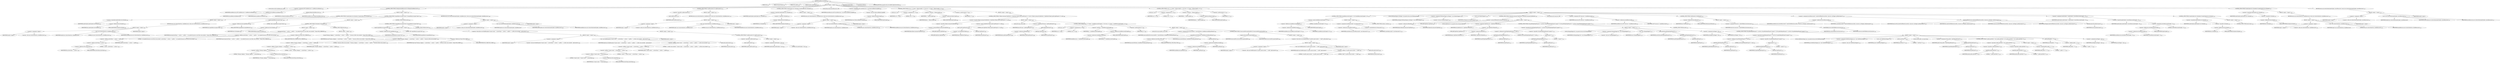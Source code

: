 digraph "getResourcesToAdd" {  
"2380" [label = <(METHOD,getResourcesToAdd)<SUB>1021</SUB>> ]
"95" [label = <(PARAM,this)<SUB>1021</SUB>> ]
"2381" [label = <(PARAM,FileSet[] filesets)<SUB>1021</SUB>> ]
"2382" [label = <(PARAM,File zipFile)<SUB>1022</SUB>> ]
"2383" [label = <(PARAM,boolean needsUpdate)<SUB>1023</SUB>> ]
"2384" [label = <(BLOCK,&lt;empty&gt;,&lt;empty&gt;)<SUB>1024</SUB>> ]
"2385" [label = <(LOCAL,Resource[][] initialResources: ANY)> ]
"2386" [label = <(&lt;operator&gt;.assignment,ANY initialResources = grabResources(filesets))<SUB>1026</SUB>> ]
"2387" [label = <(IDENTIFIER,initialResources,ANY initialResources = grabResources(filesets))<SUB>1026</SUB>> ]
"2388" [label = <(grabResources,grabResources(filesets))<SUB>1026</SUB>> ]
"94" [label = <(IDENTIFIER,this,grabResources(filesets))<SUB>1026</SUB>> ]
"2389" [label = <(IDENTIFIER,filesets,grabResources(filesets))<SUB>1026</SUB>> ]
"2390" [label = <(CONTROL_STRUCTURE,if (isEmpty(initialResources)),if (isEmpty(initialResources)))<SUB>1027</SUB>> ]
"2391" [label = <(isEmpty,isEmpty(initialResources))<SUB>1027</SUB>> ]
"96" [label = <(IDENTIFIER,this,isEmpty(initialResources))<SUB>1027</SUB>> ]
"2392" [label = <(IDENTIFIER,initialResources,isEmpty(initialResources))<SUB>1027</SUB>> ]
"2393" [label = <(BLOCK,&lt;empty&gt;,&lt;empty&gt;)<SUB>1027</SUB>> ]
"2394" [label = <(CONTROL_STRUCTURE,if (needsUpdate &amp;&amp; doUpdate),if (needsUpdate &amp;&amp; doUpdate))<SUB>1028</SUB>> ]
"2395" [label = <(&lt;operator&gt;.logicalAnd,needsUpdate &amp;&amp; doUpdate)<SUB>1028</SUB>> ]
"2396" [label = <(IDENTIFIER,needsUpdate,needsUpdate &amp;&amp; doUpdate)<SUB>1028</SUB>> ]
"2397" [label = <(&lt;operator&gt;.fieldAccess,this.doUpdate)<SUB>1028</SUB>> ]
"2398" [label = <(IDENTIFIER,this,needsUpdate &amp;&amp; doUpdate)<SUB>1028</SUB>> ]
"2399" [label = <(FIELD_IDENTIFIER,doUpdate,doUpdate)<SUB>1028</SUB>> ]
"2400" [label = <(BLOCK,&lt;empty&gt;,&lt;empty&gt;)<SUB>1028</SUB>> ]
"2401" [label = <(RETURN,return new ArchiveState(true, initialResources);,return new ArchiveState(true, initialResources);)<SUB>1045</SUB>> ]
"2402" [label = <(BLOCK,&lt;empty&gt;,&lt;empty&gt;)<SUB>1045</SUB>> ]
"2403" [label = <(&lt;operator&gt;.assignment,&lt;empty&gt;)> ]
"2404" [label = <(IDENTIFIER,$obj28,&lt;empty&gt;)> ]
"2405" [label = <(&lt;operator&gt;.alloc,new ArchiveState(true, initialResources))<SUB>1045</SUB>> ]
"2406" [label = <(&lt;init&gt;,new ArchiveState(true, initialResources))<SUB>1045</SUB>> ]
"2407" [label = <(IDENTIFIER,$obj28,new ArchiveState(true, initialResources))> ]
"2408" [label = <(LITERAL,true,new ArchiveState(true, initialResources))<SUB>1045</SUB>> ]
"2409" [label = <(IDENTIFIER,initialResources,new ArchiveState(true, initialResources))<SUB>1045</SUB>> ]
"2410" [label = <(IDENTIFIER,$obj28,&lt;empty&gt;)> ]
"2411" [label = <(CONTROL_STRUCTURE,if (emptyBehavior.equals(&quot;skip&quot;)),if (emptyBehavior.equals(&quot;skip&quot;)))<SUB>1048</SUB>> ]
"2412" [label = <(equals,emptyBehavior.equals(&quot;skip&quot;))<SUB>1048</SUB>> ]
"2413" [label = <(&lt;operator&gt;.fieldAccess,this.emptyBehavior)<SUB>1048</SUB>> ]
"2414" [label = <(IDENTIFIER,this,emptyBehavior.equals(&quot;skip&quot;))<SUB>1048</SUB>> ]
"2415" [label = <(FIELD_IDENTIFIER,emptyBehavior,emptyBehavior)<SUB>1048</SUB>> ]
"2416" [label = <(LITERAL,&quot;skip&quot;,emptyBehavior.equals(&quot;skip&quot;))<SUB>1048</SUB>> ]
"2417" [label = <(BLOCK,&lt;empty&gt;,&lt;empty&gt;)<SUB>1048</SUB>> ]
"2418" [label = <(CONTROL_STRUCTURE,if (doUpdate),if (doUpdate))<SUB>1049</SUB>> ]
"2419" [label = <(&lt;operator&gt;.fieldAccess,this.doUpdate)<SUB>1049</SUB>> ]
"2420" [label = <(IDENTIFIER,this,if (doUpdate))<SUB>1049</SUB>> ]
"2421" [label = <(FIELD_IDENTIFIER,doUpdate,doUpdate)<SUB>1049</SUB>> ]
"2422" [label = <(BLOCK,&lt;empty&gt;,&lt;empty&gt;)<SUB>1049</SUB>> ]
"2423" [label = <(log,log(archiveType + &quot; archive &quot; + zipFile + &quot; not updated because no new files were included.&quot;, Project.MSG_VERBOSE))<SUB>1050</SUB>> ]
"97" [label = <(IDENTIFIER,this,log(archiveType + &quot; archive &quot; + zipFile + &quot; not updated because no new files were included.&quot;, Project.MSG_VERBOSE))<SUB>1050</SUB>> ]
"2424" [label = <(&lt;operator&gt;.addition,archiveType + &quot; archive &quot; + zipFile + &quot; not updated because no new files were included.&quot;)<SUB>1050</SUB>> ]
"2425" [label = <(&lt;operator&gt;.addition,archiveType + &quot; archive &quot; + zipFile)<SUB>1050</SUB>> ]
"2426" [label = <(&lt;operator&gt;.addition,archiveType + &quot; archive &quot;)<SUB>1050</SUB>> ]
"2427" [label = <(&lt;operator&gt;.fieldAccess,this.archiveType)<SUB>1050</SUB>> ]
"2428" [label = <(IDENTIFIER,this,archiveType + &quot; archive &quot;)<SUB>1050</SUB>> ]
"2429" [label = <(FIELD_IDENTIFIER,archiveType,archiveType)<SUB>1050</SUB>> ]
"2430" [label = <(LITERAL,&quot; archive &quot;,archiveType + &quot; archive &quot;)<SUB>1050</SUB>> ]
"2431" [label = <(IDENTIFIER,zipFile,archiveType + &quot; archive &quot; + zipFile)<SUB>1050</SUB>> ]
"2432" [label = <(LITERAL,&quot; not updated because no new files were included.&quot;,archiveType + &quot; archive &quot; + zipFile + &quot; not updated because no new files were included.&quot;)<SUB>1051</SUB>> ]
"2433" [label = <(&lt;operator&gt;.fieldAccess,Project.MSG_VERBOSE)<SUB>1052</SUB>> ]
"2434" [label = <(IDENTIFIER,Project,log(archiveType + &quot; archive &quot; + zipFile + &quot; not updated because no new files were included.&quot;, Project.MSG_VERBOSE))<SUB>1052</SUB>> ]
"2435" [label = <(FIELD_IDENTIFIER,MSG_VERBOSE,MSG_VERBOSE)<SUB>1052</SUB>> ]
"2436" [label = <(CONTROL_STRUCTURE,else,else)<SUB>1053</SUB>> ]
"2437" [label = <(BLOCK,&lt;empty&gt;,&lt;empty&gt;)<SUB>1053</SUB>> ]
"2438" [label = <(log,log(&quot;Warning: skipping &quot; + archiveType + &quot; archive &quot; + zipFile + &quot; because no files were included.&quot;, Project.MSG_WARN))<SUB>1054</SUB>> ]
"98" [label = <(IDENTIFIER,this,log(&quot;Warning: skipping &quot; + archiveType + &quot; archive &quot; + zipFile + &quot; because no files were included.&quot;, Project.MSG_WARN))<SUB>1054</SUB>> ]
"2439" [label = <(&lt;operator&gt;.addition,&quot;Warning: skipping &quot; + archiveType + &quot; archive &quot; + zipFile + &quot; because no files were included.&quot;)<SUB>1054</SUB>> ]
"2440" [label = <(&lt;operator&gt;.addition,&quot;Warning: skipping &quot; + archiveType + &quot; archive &quot; + zipFile)<SUB>1054</SUB>> ]
"2441" [label = <(&lt;operator&gt;.addition,&quot;Warning: skipping &quot; + archiveType + &quot; archive &quot;)<SUB>1054</SUB>> ]
"2442" [label = <(&lt;operator&gt;.addition,&quot;Warning: skipping &quot; + archiveType)<SUB>1054</SUB>> ]
"2443" [label = <(LITERAL,&quot;Warning: skipping &quot;,&quot;Warning: skipping &quot; + archiveType)<SUB>1054</SUB>> ]
"2444" [label = <(&lt;operator&gt;.fieldAccess,this.archiveType)<SUB>1054</SUB>> ]
"2445" [label = <(IDENTIFIER,this,&quot;Warning: skipping &quot; + archiveType)<SUB>1054</SUB>> ]
"2446" [label = <(FIELD_IDENTIFIER,archiveType,archiveType)<SUB>1054</SUB>> ]
"2447" [label = <(LITERAL,&quot; archive &quot;,&quot;Warning: skipping &quot; + archiveType + &quot; archive &quot;)<SUB>1054</SUB>> ]
"2448" [label = <(IDENTIFIER,zipFile,&quot;Warning: skipping &quot; + archiveType + &quot; archive &quot; + zipFile)<SUB>1055</SUB>> ]
"2449" [label = <(LITERAL,&quot; because no files were included.&quot;,&quot;Warning: skipping &quot; + archiveType + &quot; archive &quot; + zipFile + &quot; because no files were included.&quot;)<SUB>1055</SUB>> ]
"2450" [label = <(&lt;operator&gt;.fieldAccess,Project.MSG_WARN)<SUB>1056</SUB>> ]
"2451" [label = <(IDENTIFIER,Project,log(&quot;Warning: skipping &quot; + archiveType + &quot; archive &quot; + zipFile + &quot; because no files were included.&quot;, Project.MSG_WARN))<SUB>1056</SUB>> ]
"2452" [label = <(FIELD_IDENTIFIER,MSG_WARN,MSG_WARN)<SUB>1056</SUB>> ]
"2453" [label = <(CONTROL_STRUCTURE,else,else)<SUB>1058</SUB>> ]
"2454" [label = <(CONTROL_STRUCTURE,if (emptyBehavior.equals(&quot;fail&quot;)),if (emptyBehavior.equals(&quot;fail&quot;)))<SUB>1058</SUB>> ]
"2455" [label = <(equals,emptyBehavior.equals(&quot;fail&quot;))<SUB>1058</SUB>> ]
"2456" [label = <(&lt;operator&gt;.fieldAccess,this.emptyBehavior)<SUB>1058</SUB>> ]
"2457" [label = <(IDENTIFIER,this,emptyBehavior.equals(&quot;fail&quot;))<SUB>1058</SUB>> ]
"2458" [label = <(FIELD_IDENTIFIER,emptyBehavior,emptyBehavior)<SUB>1058</SUB>> ]
"2459" [label = <(LITERAL,&quot;fail&quot;,emptyBehavior.equals(&quot;fail&quot;))<SUB>1058</SUB>> ]
"2460" [label = <(BLOCK,&lt;empty&gt;,&lt;empty&gt;)<SUB>1058</SUB>> ]
"2461" [label = <(&lt;operator&gt;.throw,throw new BuildException(&quot;Cannot create &quot; + archiveType + &quot; archive &quot; + zipFile + &quot;: no files were included.&quot;, getLocation());)<SUB>1059</SUB>> ]
"2462" [label = <(BLOCK,&lt;empty&gt;,&lt;empty&gt;)<SUB>1059</SUB>> ]
"2463" [label = <(&lt;operator&gt;.assignment,&lt;empty&gt;)> ]
"2464" [label = <(IDENTIFIER,$obj29,&lt;empty&gt;)> ]
"2465" [label = <(&lt;operator&gt;.alloc,new BuildException(&quot;Cannot create &quot; + archiveType + &quot; archive &quot; + zipFile + &quot;: no files were included.&quot;, getLocation()))<SUB>1059</SUB>> ]
"2466" [label = <(&lt;init&gt;,new BuildException(&quot;Cannot create &quot; + archiveType + &quot; archive &quot; + zipFile + &quot;: no files were included.&quot;, getLocation()))<SUB>1059</SUB>> ]
"2467" [label = <(IDENTIFIER,$obj29,new BuildException(&quot;Cannot create &quot; + archiveType + &quot; archive &quot; + zipFile + &quot;: no files were included.&quot;, getLocation()))> ]
"2468" [label = <(&lt;operator&gt;.addition,&quot;Cannot create &quot; + archiveType + &quot; archive &quot; + zipFile + &quot;: no files were included.&quot;)<SUB>1059</SUB>> ]
"2469" [label = <(&lt;operator&gt;.addition,&quot;Cannot create &quot; + archiveType + &quot; archive &quot; + zipFile)<SUB>1059</SUB>> ]
"2470" [label = <(&lt;operator&gt;.addition,&quot;Cannot create &quot; + archiveType + &quot; archive &quot;)<SUB>1059</SUB>> ]
"2471" [label = <(&lt;operator&gt;.addition,&quot;Cannot create &quot; + archiveType)<SUB>1059</SUB>> ]
"2472" [label = <(LITERAL,&quot;Cannot create &quot;,&quot;Cannot create &quot; + archiveType)<SUB>1059</SUB>> ]
"2473" [label = <(&lt;operator&gt;.fieldAccess,this.archiveType)<SUB>1059</SUB>> ]
"2474" [label = <(IDENTIFIER,this,&quot;Cannot create &quot; + archiveType)<SUB>1059</SUB>> ]
"2475" [label = <(FIELD_IDENTIFIER,archiveType,archiveType)<SUB>1059</SUB>> ]
"2476" [label = <(LITERAL,&quot; archive &quot;,&quot;Cannot create &quot; + archiveType + &quot; archive &quot;)<SUB>1060</SUB>> ]
"2477" [label = <(IDENTIFIER,zipFile,&quot;Cannot create &quot; + archiveType + &quot; archive &quot; + zipFile)<SUB>1060</SUB>> ]
"2478" [label = <(LITERAL,&quot;: no files were included.&quot;,&quot;Cannot create &quot; + archiveType + &quot; archive &quot; + zipFile + &quot;: no files were included.&quot;)<SUB>1061</SUB>> ]
"2479" [label = <(getLocation,getLocation())<SUB>1062</SUB>> ]
"99" [label = <(IDENTIFIER,this,getLocation())<SUB>1062</SUB>> ]
"2480" [label = <(IDENTIFIER,$obj29,&lt;empty&gt;)> ]
"2481" [label = <(CONTROL_STRUCTURE,else,else)<SUB>1063</SUB>> ]
"2482" [label = <(BLOCK,&lt;empty&gt;,&lt;empty&gt;)<SUB>1063</SUB>> ]
"2483" [label = <(CONTROL_STRUCTURE,if (!zipFile.exists()),if (!zipFile.exists()))<SUB>1065</SUB>> ]
"2484" [label = <(&lt;operator&gt;.logicalNot,!zipFile.exists())<SUB>1065</SUB>> ]
"2485" [label = <(exists,zipFile.exists())<SUB>1065</SUB>> ]
"2486" [label = <(IDENTIFIER,zipFile,zipFile.exists())<SUB>1065</SUB>> ]
"2487" [label = <(BLOCK,&lt;empty&gt;,&lt;empty&gt;)<SUB>1065</SUB>> ]
"2488" [label = <(&lt;operator&gt;.assignment,needsUpdate = true)<SUB>1066</SUB>> ]
"2489" [label = <(IDENTIFIER,needsUpdate,needsUpdate = true)<SUB>1066</SUB>> ]
"2490" [label = <(LITERAL,true,needsUpdate = true)<SUB>1066</SUB>> ]
"2491" [label = <(RETURN,return new ArchiveState(needsUpdate, initialResources);,return new ArchiveState(needsUpdate, initialResources);)<SUB>1069</SUB>> ]
"2492" [label = <(BLOCK,&lt;empty&gt;,&lt;empty&gt;)<SUB>1069</SUB>> ]
"2493" [label = <(&lt;operator&gt;.assignment,&lt;empty&gt;)> ]
"2494" [label = <(IDENTIFIER,$obj30,&lt;empty&gt;)> ]
"2495" [label = <(&lt;operator&gt;.alloc,new ArchiveState(needsUpdate, initialResources))<SUB>1069</SUB>> ]
"2496" [label = <(&lt;init&gt;,new ArchiveState(needsUpdate, initialResources))<SUB>1069</SUB>> ]
"2497" [label = <(IDENTIFIER,$obj30,new ArchiveState(needsUpdate, initialResources))> ]
"2498" [label = <(IDENTIFIER,needsUpdate,new ArchiveState(needsUpdate, initialResources))<SUB>1069</SUB>> ]
"2499" [label = <(IDENTIFIER,initialResources,new ArchiveState(needsUpdate, initialResources))<SUB>1069</SUB>> ]
"2500" [label = <(IDENTIFIER,$obj30,&lt;empty&gt;)> ]
"2501" [label = <(CONTROL_STRUCTURE,if (!zipFile.exists()),if (!zipFile.exists()))<SUB>1074</SUB>> ]
"2502" [label = <(&lt;operator&gt;.logicalNot,!zipFile.exists())<SUB>1074</SUB>> ]
"2503" [label = <(exists,zipFile.exists())<SUB>1074</SUB>> ]
"2504" [label = <(IDENTIFIER,zipFile,zipFile.exists())<SUB>1074</SUB>> ]
"2505" [label = <(BLOCK,&lt;empty&gt;,&lt;empty&gt;)<SUB>1074</SUB>> ]
"2506" [label = <(RETURN,return new ArchiveState(true, initialResources);,return new ArchiveState(true, initialResources);)<SUB>1075</SUB>> ]
"2507" [label = <(BLOCK,&lt;empty&gt;,&lt;empty&gt;)<SUB>1075</SUB>> ]
"2508" [label = <(&lt;operator&gt;.assignment,&lt;empty&gt;)> ]
"2509" [label = <(IDENTIFIER,$obj31,&lt;empty&gt;)> ]
"2510" [label = <(&lt;operator&gt;.alloc,new ArchiveState(true, initialResources))<SUB>1075</SUB>> ]
"2511" [label = <(&lt;init&gt;,new ArchiveState(true, initialResources))<SUB>1075</SUB>> ]
"2512" [label = <(IDENTIFIER,$obj31,new ArchiveState(true, initialResources))> ]
"2513" [label = <(LITERAL,true,new ArchiveState(true, initialResources))<SUB>1075</SUB>> ]
"2514" [label = <(IDENTIFIER,initialResources,new ArchiveState(true, initialResources))<SUB>1075</SUB>> ]
"2515" [label = <(IDENTIFIER,$obj31,&lt;empty&gt;)> ]
"2516" [label = <(CONTROL_STRUCTURE,if (needsUpdate &amp;&amp; !doUpdate),if (needsUpdate &amp;&amp; !doUpdate))<SUB>1078</SUB>> ]
"2517" [label = <(&lt;operator&gt;.logicalAnd,needsUpdate &amp;&amp; !doUpdate)<SUB>1078</SUB>> ]
"2518" [label = <(IDENTIFIER,needsUpdate,needsUpdate &amp;&amp; !doUpdate)<SUB>1078</SUB>> ]
"2519" [label = <(&lt;operator&gt;.logicalNot,!doUpdate)<SUB>1078</SUB>> ]
"2520" [label = <(&lt;operator&gt;.fieldAccess,this.doUpdate)<SUB>1078</SUB>> ]
"2521" [label = <(IDENTIFIER,this,!doUpdate)<SUB>1078</SUB>> ]
"2522" [label = <(FIELD_IDENTIFIER,doUpdate,doUpdate)<SUB>1078</SUB>> ]
"2523" [label = <(BLOCK,&lt;empty&gt;,&lt;empty&gt;)<SUB>1078</SUB>> ]
"2524" [label = <(RETURN,return new ArchiveState(true, initialResources);,return new ArchiveState(true, initialResources);)<SUB>1080</SUB>> ]
"2525" [label = <(BLOCK,&lt;empty&gt;,&lt;empty&gt;)<SUB>1080</SUB>> ]
"2526" [label = <(&lt;operator&gt;.assignment,&lt;empty&gt;)> ]
"2527" [label = <(IDENTIFIER,$obj32,&lt;empty&gt;)> ]
"2528" [label = <(&lt;operator&gt;.alloc,new ArchiveState(true, initialResources))<SUB>1080</SUB>> ]
"2529" [label = <(&lt;init&gt;,new ArchiveState(true, initialResources))<SUB>1080</SUB>> ]
"2530" [label = <(IDENTIFIER,$obj32,new ArchiveState(true, initialResources))> ]
"2531" [label = <(LITERAL,true,new ArchiveState(true, initialResources))<SUB>1080</SUB>> ]
"2532" [label = <(IDENTIFIER,initialResources,new ArchiveState(true, initialResources))<SUB>1080</SUB>> ]
"2533" [label = <(IDENTIFIER,$obj32,&lt;empty&gt;)> ]
"2534" [label = <(LOCAL,Resource[][] newerResources: ANY)> ]
"2535" [label = <(&lt;operator&gt;.assignment,ANY newerResources = new Resource[filesets.length][])<SUB>1083</SUB>> ]
"2536" [label = <(IDENTIFIER,newerResources,ANY newerResources = new Resource[filesets.length][])<SUB>1083</SUB>> ]
"2537" [label = <(&lt;operator&gt;.alloc,new Resource[filesets.length][])> ]
"2538" [label = <(&lt;operator&gt;.fieldAccess,filesets.length)<SUB>1083</SUB>> ]
"2539" [label = <(IDENTIFIER,filesets,new Resource[filesets.length][])<SUB>1083</SUB>> ]
"2540" [label = <(FIELD_IDENTIFIER,length,length)<SUB>1083</SUB>> ]
"2541" [label = <(CONTROL_STRUCTURE,for (int i = 0; Some(i &lt; filesets.length); i++),for (int i = 0; Some(i &lt; filesets.length); i++))<SUB>1085</SUB>> ]
"2542" [label = <(LOCAL,int i: int)> ]
"2543" [label = <(&lt;operator&gt;.assignment,int i = 0)<SUB>1085</SUB>> ]
"2544" [label = <(IDENTIFIER,i,int i = 0)<SUB>1085</SUB>> ]
"2545" [label = <(LITERAL,0,int i = 0)<SUB>1085</SUB>> ]
"2546" [label = <(&lt;operator&gt;.lessThan,i &lt; filesets.length)<SUB>1085</SUB>> ]
"2547" [label = <(IDENTIFIER,i,i &lt; filesets.length)<SUB>1085</SUB>> ]
"2548" [label = <(&lt;operator&gt;.fieldAccess,filesets.length)<SUB>1085</SUB>> ]
"2549" [label = <(IDENTIFIER,filesets,i &lt; filesets.length)<SUB>1085</SUB>> ]
"2550" [label = <(FIELD_IDENTIFIER,length,length)<SUB>1085</SUB>> ]
"2551" [label = <(&lt;operator&gt;.postIncrement,i++)<SUB>1085</SUB>> ]
"2552" [label = <(IDENTIFIER,i,i++)<SUB>1085</SUB>> ]
"2553" [label = <(BLOCK,&lt;empty&gt;,&lt;empty&gt;)<SUB>1085</SUB>> ]
"2554" [label = <(CONTROL_STRUCTURE,if (!(fileset instanceof ZipFileSet) || ((ZipFileSet) fileset).getSrc(getProject()) == null),if (!(fileset instanceof ZipFileSet) || ((ZipFileSet) fileset).getSrc(getProject()) == null))<SUB>1086</SUB>> ]
"2555" [label = <(&lt;operator&gt;.logicalOr,!(fileset instanceof ZipFileSet) || ((ZipFileSet) fileset).getSrc(getProject()) == null)<SUB>1086</SUB>> ]
"2556" [label = <(&lt;operator&gt;.logicalNot,!(fileset instanceof ZipFileSet))<SUB>1086</SUB>> ]
"2557" [label = <(&lt;operator&gt;.instanceOf,fileset instanceof ZipFileSet)<SUB>1086</SUB>> ]
"2558" [label = <(IDENTIFIER,fileset,fileset instanceof ZipFileSet)<SUB>1086</SUB>> ]
"2559" [label = <(TYPE_REF,ZipFileSet,ZipFileSet)<SUB>1086</SUB>> ]
"2560" [label = <(&lt;operator&gt;.equals,((ZipFileSet) fileset).getSrc(getProject()) == null)<SUB>1087</SUB>> ]
"2561" [label = <(getSrc,getSrc(getProject()))<SUB>1087</SUB>> ]
"2562" [label = <(&lt;operator&gt;.cast,(ZipFileSet) fileset)<SUB>1087</SUB>> ]
"2563" [label = <(TYPE_REF,ZipFileSet,ZipFileSet)<SUB>1087</SUB>> ]
"2564" [label = <(IDENTIFIER,fileset,(ZipFileSet) fileset)<SUB>1087</SUB>> ]
"2565" [label = <(getProject,getProject())<SUB>1087</SUB>> ]
"100" [label = <(IDENTIFIER,this,getProject())<SUB>1087</SUB>> ]
"2566" [label = <(LITERAL,null,((ZipFileSet) fileset).getSrc(getProject()) == null)<SUB>1087</SUB>> ]
"2567" [label = <(BLOCK,&lt;empty&gt;,&lt;empty&gt;)<SUB>1087</SUB>> ]
"2568" [label = <(LOCAL,File base: java.io.File)> ]
"2569" [label = <(&lt;operator&gt;.assignment,File base = getDir(getProject()))<SUB>1088</SUB>> ]
"2570" [label = <(IDENTIFIER,base,File base = getDir(getProject()))<SUB>1088</SUB>> ]
"2571" [label = <(getDir,getDir(getProject()))<SUB>1088</SUB>> ]
"2572" [label = <(&lt;operator&gt;.indexAccess,filesets[i])<SUB>1088</SUB>> ]
"2573" [label = <(IDENTIFIER,filesets,getDir(getProject()))<SUB>1088</SUB>> ]
"2574" [label = <(IDENTIFIER,i,getDir(getProject()))<SUB>1088</SUB>> ]
"2575" [label = <(getProject,getProject())<SUB>1088</SUB>> ]
"101" [label = <(IDENTIFIER,this,getProject())<SUB>1088</SUB>> ]
"2576" [label = <(CONTROL_STRUCTURE,for (int j = 0; Some(j &lt; initialResources[i].length); j++),for (int j = 0; Some(j &lt; initialResources[i].length); j++))<SUB>1090</SUB>> ]
"2577" [label = <(LOCAL,int j: int)> ]
"2578" [label = <(&lt;operator&gt;.assignment,int j = 0)<SUB>1090</SUB>> ]
"2579" [label = <(IDENTIFIER,j,int j = 0)<SUB>1090</SUB>> ]
"2580" [label = <(LITERAL,0,int j = 0)<SUB>1090</SUB>> ]
"2581" [label = <(&lt;operator&gt;.lessThan,j &lt; initialResources[i].length)<SUB>1090</SUB>> ]
"2582" [label = <(IDENTIFIER,j,j &lt; initialResources[i].length)<SUB>1090</SUB>> ]
"2583" [label = <(&lt;operator&gt;.fieldAccess,initialResources[i].length)<SUB>1090</SUB>> ]
"2584" [label = <(&lt;operator&gt;.indexAccess,initialResources[i])<SUB>1090</SUB>> ]
"2585" [label = <(IDENTIFIER,initialResources,j &lt; initialResources[i].length)<SUB>1090</SUB>> ]
"2586" [label = <(IDENTIFIER,i,j &lt; initialResources[i].length)<SUB>1090</SUB>> ]
"2587" [label = <(FIELD_IDENTIFIER,length,length)<SUB>1090</SUB>> ]
"2588" [label = <(&lt;operator&gt;.postIncrement,j++)<SUB>1090</SUB>> ]
"2589" [label = <(IDENTIFIER,j,j++)<SUB>1090</SUB>> ]
"2590" [label = <(BLOCK,&lt;empty&gt;,&lt;empty&gt;)<SUB>1090</SUB>> ]
"2591" [label = <(LOCAL,File resourceAsFile: java.io.File)> ]
"2592" [label = <(&lt;operator&gt;.assignment,File resourceAsFile = resolveFile(base, initialResources[i][j].getName()))<SUB>1091</SUB>> ]
"2593" [label = <(IDENTIFIER,resourceAsFile,File resourceAsFile = resolveFile(base, initialResources[i][j].getName()))<SUB>1091</SUB>> ]
"2594" [label = <(resolveFile,resolveFile(base, initialResources[i][j].getName()))<SUB>1092</SUB>> ]
"2595" [label = <(&lt;operator&gt;.fieldAccess,Zip.FILE_UTILS)<SUB>1092</SUB>> ]
"2596" [label = <(IDENTIFIER,Zip,resolveFile(base, initialResources[i][j].getName()))<SUB>1092</SUB>> ]
"2597" [label = <(FIELD_IDENTIFIER,FILE_UTILS,FILE_UTILS)<SUB>1092</SUB>> ]
"2598" [label = <(IDENTIFIER,base,resolveFile(base, initialResources[i][j].getName()))<SUB>1092</SUB>> ]
"2599" [label = <(getName,getName())<SUB>1093</SUB>> ]
"2600" [label = <(&lt;operator&gt;.indexAccess,initialResources[i][j])<SUB>1093</SUB>> ]
"2601" [label = <(&lt;operator&gt;.indexAccess,initialResources[i])<SUB>1093</SUB>> ]
"2602" [label = <(IDENTIFIER,initialResources,getName())<SUB>1093</SUB>> ]
"2603" [label = <(IDENTIFIER,i,getName())<SUB>1093</SUB>> ]
"2604" [label = <(IDENTIFIER,j,getName())<SUB>1093</SUB>> ]
"2605" [label = <(CONTROL_STRUCTURE,if (resourceAsFile.equals(zipFile)),if (resourceAsFile.equals(zipFile)))<SUB>1094</SUB>> ]
"2606" [label = <(equals,resourceAsFile.equals(zipFile))<SUB>1094</SUB>> ]
"2607" [label = <(IDENTIFIER,resourceAsFile,resourceAsFile.equals(zipFile))<SUB>1094</SUB>> ]
"2608" [label = <(IDENTIFIER,zipFile,resourceAsFile.equals(zipFile))<SUB>1094</SUB>> ]
"2609" [label = <(BLOCK,&lt;empty&gt;,&lt;empty&gt;)<SUB>1094</SUB>> ]
"2610" [label = <(&lt;operator&gt;.throw,throw new BuildException(&quot;A zip file cannot include &quot; + &quot;itself&quot;, getLocation());)<SUB>1095</SUB>> ]
"2611" [label = <(BLOCK,&lt;empty&gt;,&lt;empty&gt;)<SUB>1095</SUB>> ]
"2612" [label = <(&lt;operator&gt;.assignment,&lt;empty&gt;)> ]
"2613" [label = <(IDENTIFIER,$obj33,&lt;empty&gt;)> ]
"2614" [label = <(&lt;operator&gt;.alloc,new BuildException(&quot;A zip file cannot include &quot; + &quot;itself&quot;, getLocation()))<SUB>1095</SUB>> ]
"2615" [label = <(&lt;init&gt;,new BuildException(&quot;A zip file cannot include &quot; + &quot;itself&quot;, getLocation()))<SUB>1095</SUB>> ]
"2616" [label = <(IDENTIFIER,$obj33,new BuildException(&quot;A zip file cannot include &quot; + &quot;itself&quot;, getLocation()))> ]
"2617" [label = <(&lt;operator&gt;.addition,&quot;A zip file cannot include &quot; + &quot;itself&quot;)<SUB>1095</SUB>> ]
"2618" [label = <(LITERAL,&quot;A zip file cannot include &quot;,&quot;A zip file cannot include &quot; + &quot;itself&quot;)<SUB>1095</SUB>> ]
"2619" [label = <(LITERAL,&quot;itself&quot;,&quot;A zip file cannot include &quot; + &quot;itself&quot;)<SUB>1096</SUB>> ]
"2620" [label = <(getLocation,getLocation())<SUB>1096</SUB>> ]
"102" [label = <(IDENTIFIER,this,getLocation())<SUB>1096</SUB>> ]
"2621" [label = <(IDENTIFIER,$obj33,&lt;empty&gt;)> ]
"2622" [label = <(CONTROL_STRUCTURE,for (int i = 0; Some(i &lt; filesets.length); i++),for (int i = 0; Some(i &lt; filesets.length); i++))<SUB>1102</SUB>> ]
"2623" [label = <(LOCAL,int i: int)> ]
"2624" [label = <(&lt;operator&gt;.assignment,int i = 0)<SUB>1102</SUB>> ]
"2625" [label = <(IDENTIFIER,i,int i = 0)<SUB>1102</SUB>> ]
"2626" [label = <(LITERAL,0,int i = 0)<SUB>1102</SUB>> ]
"2627" [label = <(&lt;operator&gt;.lessThan,i &lt; filesets.length)<SUB>1102</SUB>> ]
"2628" [label = <(IDENTIFIER,i,i &lt; filesets.length)<SUB>1102</SUB>> ]
"2629" [label = <(&lt;operator&gt;.fieldAccess,filesets.length)<SUB>1102</SUB>> ]
"2630" [label = <(IDENTIFIER,filesets,i &lt; filesets.length)<SUB>1102</SUB>> ]
"2631" [label = <(FIELD_IDENTIFIER,length,length)<SUB>1102</SUB>> ]
"2632" [label = <(&lt;operator&gt;.postIncrement,i++)<SUB>1102</SUB>> ]
"2633" [label = <(IDENTIFIER,i,i++)<SUB>1102</SUB>> ]
"2634" [label = <(BLOCK,&lt;empty&gt;,&lt;empty&gt;)<SUB>1102</SUB>> ]
"2635" [label = <(CONTROL_STRUCTURE,if (initialResources[i].length == 0),if (initialResources[i].length == 0))<SUB>1103</SUB>> ]
"2636" [label = <(&lt;operator&gt;.equals,initialResources[i].length == 0)<SUB>1103</SUB>> ]
"2637" [label = <(&lt;operator&gt;.fieldAccess,initialResources[i].length)<SUB>1103</SUB>> ]
"2638" [label = <(&lt;operator&gt;.indexAccess,initialResources[i])<SUB>1103</SUB>> ]
"2639" [label = <(IDENTIFIER,initialResources,initialResources[i].length == 0)<SUB>1103</SUB>> ]
"2640" [label = <(IDENTIFIER,i,initialResources[i].length == 0)<SUB>1103</SUB>> ]
"2641" [label = <(FIELD_IDENTIFIER,length,length)<SUB>1103</SUB>> ]
"2642" [label = <(LITERAL,0,initialResources[i].length == 0)<SUB>1103</SUB>> ]
"2643" [label = <(BLOCK,&lt;empty&gt;,&lt;empty&gt;)<SUB>1103</SUB>> ]
"2644" [label = <(&lt;operator&gt;.assignment,newerResources[i] = new Resource[] {})<SUB>1104</SUB>> ]
"2645" [label = <(&lt;operator&gt;.indexAccess,newerResources[i])<SUB>1104</SUB>> ]
"2646" [label = <(IDENTIFIER,newerResources,newerResources[i] = new Resource[] {})<SUB>1104</SUB>> ]
"2647" [label = <(IDENTIFIER,i,newerResources[i] = new Resource[] {})<SUB>1104</SUB>> ]
"2648" [label = <(&lt;operator&gt;.arrayInitializer,new Resource[] {})<SUB>1104</SUB>> ]
"2649" [label = <(CONTROL_STRUCTURE,continue;,continue;)<SUB>1105</SUB>> ]
"104" [label = <(LOCAL,FileNameMapper myMapper: org.apache.tools.ant.util.FileNameMapper)> ]
"2650" [label = <(&lt;operator&gt;.assignment,FileNameMapper myMapper = new IdentityMapper())<SUB>1108</SUB>> ]
"2651" [label = <(IDENTIFIER,myMapper,FileNameMapper myMapper = new IdentityMapper())<SUB>1108</SUB>> ]
"2652" [label = <(&lt;operator&gt;.alloc,new IdentityMapper())<SUB>1108</SUB>> ]
"2653" [label = <(&lt;init&gt;,new IdentityMapper())<SUB>1108</SUB>> ]
"103" [label = <(IDENTIFIER,myMapper,new IdentityMapper())<SUB>1108</SUB>> ]
"2654" [label = <(CONTROL_STRUCTURE,if (filesets[i] instanceof ZipFileSet),if (filesets[i] instanceof ZipFileSet))<SUB>1109</SUB>> ]
"2655" [label = <(&lt;operator&gt;.instanceOf,filesets[i] instanceof ZipFileSet)<SUB>1109</SUB>> ]
"2656" [label = <(&lt;operator&gt;.indexAccess,filesets[i])<SUB>1109</SUB>> ]
"2657" [label = <(IDENTIFIER,filesets,filesets[i] instanceof ZipFileSet)<SUB>1109</SUB>> ]
"2658" [label = <(IDENTIFIER,i,filesets[i] instanceof ZipFileSet)<SUB>1109</SUB>> ]
"2659" [label = <(TYPE_REF,ZipFileSet,ZipFileSet)<SUB>1109</SUB>> ]
"2660" [label = <(BLOCK,&lt;empty&gt;,&lt;empty&gt;)<SUB>1109</SUB>> ]
"2661" [label = <(LOCAL,ZipFileSet zfs: org.apache.tools.ant.types.ZipFileSet)> ]
"2662" [label = <(&lt;operator&gt;.assignment,ZipFileSet zfs = (ZipFileSet) filesets[i])<SUB>1110</SUB>> ]
"2663" [label = <(IDENTIFIER,zfs,ZipFileSet zfs = (ZipFileSet) filesets[i])<SUB>1110</SUB>> ]
"2664" [label = <(&lt;operator&gt;.cast,(ZipFileSet) filesets[i])<SUB>1110</SUB>> ]
"2665" [label = <(TYPE_REF,ZipFileSet,ZipFileSet)<SUB>1110</SUB>> ]
"2666" [label = <(&lt;operator&gt;.indexAccess,filesets[i])<SUB>1110</SUB>> ]
"2667" [label = <(IDENTIFIER,filesets,(ZipFileSet) filesets[i])<SUB>1110</SUB>> ]
"2668" [label = <(IDENTIFIER,i,(ZipFileSet) filesets[i])<SUB>1110</SUB>> ]
"2669" [label = <(CONTROL_STRUCTURE,if (zfs.getFullpath(getProject()) != null &amp;&amp; !zfs.getFullpath(getProject()).equals(&quot;&quot;)),if (zfs.getFullpath(getProject()) != null &amp;&amp; !zfs.getFullpath(getProject()).equals(&quot;&quot;)))<SUB>1111</SUB>> ]
"2670" [label = <(&lt;operator&gt;.logicalAnd,zfs.getFullpath(getProject()) != null &amp;&amp; !zfs.getFullpath(getProject()).equals(&quot;&quot;))<SUB>1111</SUB>> ]
"2671" [label = <(&lt;operator&gt;.notEquals,zfs.getFullpath(getProject()) != null)<SUB>1111</SUB>> ]
"2672" [label = <(getFullpath,getFullpath(getProject()))<SUB>1111</SUB>> ]
"2673" [label = <(IDENTIFIER,zfs,getFullpath(getProject()))<SUB>1111</SUB>> ]
"2674" [label = <(getProject,getProject())<SUB>1111</SUB>> ]
"105" [label = <(IDENTIFIER,this,getProject())<SUB>1111</SUB>> ]
"2675" [label = <(LITERAL,null,zfs.getFullpath(getProject()) != null)<SUB>1111</SUB>> ]
"2676" [label = <(&lt;operator&gt;.logicalNot,!zfs.getFullpath(getProject()).equals(&quot;&quot;))<SUB>1112</SUB>> ]
"2677" [label = <(equals,equals(&quot;&quot;))<SUB>1112</SUB>> ]
"2678" [label = <(getFullpath,getFullpath(getProject()))<SUB>1112</SUB>> ]
"2679" [label = <(IDENTIFIER,zfs,getFullpath(getProject()))<SUB>1112</SUB>> ]
"2680" [label = <(getProject,getProject())<SUB>1112</SUB>> ]
"106" [label = <(IDENTIFIER,this,getProject())<SUB>1112</SUB>> ]
"2681" [label = <(LITERAL,&quot;&quot;,equals(&quot;&quot;))<SUB>1112</SUB>> ]
"2682" [label = <(BLOCK,&lt;empty&gt;,&lt;empty&gt;)<SUB>1112</SUB>> ]
"108" [label = <(LOCAL,MergingMapper fm: org.apache.tools.ant.util.MergingMapper)> ]
"2683" [label = <(&lt;operator&gt;.assignment,MergingMapper fm = new MergingMapper())<SUB>1116</SUB>> ]
"2684" [label = <(IDENTIFIER,fm,MergingMapper fm = new MergingMapper())<SUB>1116</SUB>> ]
"2685" [label = <(&lt;operator&gt;.alloc,new MergingMapper())<SUB>1116</SUB>> ]
"2686" [label = <(&lt;init&gt;,new MergingMapper())<SUB>1116</SUB>> ]
"107" [label = <(IDENTIFIER,fm,new MergingMapper())<SUB>1116</SUB>> ]
"2687" [label = <(setTo,setTo(zfs.getFullpath(getProject())))<SUB>1117</SUB>> ]
"2688" [label = <(IDENTIFIER,fm,setTo(zfs.getFullpath(getProject())))<SUB>1117</SUB>> ]
"2689" [label = <(getFullpath,getFullpath(getProject()))<SUB>1117</SUB>> ]
"2690" [label = <(IDENTIFIER,zfs,getFullpath(getProject()))<SUB>1117</SUB>> ]
"2691" [label = <(getProject,getProject())<SUB>1117</SUB>> ]
"109" [label = <(IDENTIFIER,this,getProject())<SUB>1117</SUB>> ]
"2692" [label = <(&lt;operator&gt;.assignment,myMapper = fm)<SUB>1118</SUB>> ]
"2693" [label = <(IDENTIFIER,myMapper,myMapper = fm)<SUB>1118</SUB>> ]
"2694" [label = <(IDENTIFIER,fm,myMapper = fm)<SUB>1118</SUB>> ]
"2695" [label = <(CONTROL_STRUCTURE,else,else)<SUB>1120</SUB>> ]
"2696" [label = <(CONTROL_STRUCTURE,if (zfs.getPrefix(getProject()) != null &amp;&amp; !zfs.getPrefix(getProject()).equals(&quot;&quot;)),if (zfs.getPrefix(getProject()) != null &amp;&amp; !zfs.getPrefix(getProject()).equals(&quot;&quot;)))<SUB>1120</SUB>> ]
"2697" [label = <(&lt;operator&gt;.logicalAnd,zfs.getPrefix(getProject()) != null &amp;&amp; !zfs.getPrefix(getProject()).equals(&quot;&quot;))<SUB>1120</SUB>> ]
"2698" [label = <(&lt;operator&gt;.notEquals,zfs.getPrefix(getProject()) != null)<SUB>1120</SUB>> ]
"2699" [label = <(getPrefix,getPrefix(getProject()))<SUB>1120</SUB>> ]
"2700" [label = <(IDENTIFIER,zfs,getPrefix(getProject()))<SUB>1120</SUB>> ]
"2701" [label = <(getProject,getProject())<SUB>1120</SUB>> ]
"110" [label = <(IDENTIFIER,this,getProject())<SUB>1120</SUB>> ]
"2702" [label = <(LITERAL,null,zfs.getPrefix(getProject()) != null)<SUB>1120</SUB>> ]
"2703" [label = <(&lt;operator&gt;.logicalNot,!zfs.getPrefix(getProject()).equals(&quot;&quot;))<SUB>1121</SUB>> ]
"2704" [label = <(equals,equals(&quot;&quot;))<SUB>1121</SUB>> ]
"2705" [label = <(getPrefix,getPrefix(getProject()))<SUB>1121</SUB>> ]
"2706" [label = <(IDENTIFIER,zfs,getPrefix(getProject()))<SUB>1121</SUB>> ]
"2707" [label = <(getProject,getProject())<SUB>1121</SUB>> ]
"111" [label = <(IDENTIFIER,this,getProject())<SUB>1121</SUB>> ]
"2708" [label = <(LITERAL,&quot;&quot;,equals(&quot;&quot;))<SUB>1121</SUB>> ]
"2709" [label = <(BLOCK,&lt;empty&gt;,&lt;empty&gt;)<SUB>1121</SUB>> ]
"113" [label = <(LOCAL,GlobPatternMapper gm: org.apache.tools.ant.util.GlobPatternMapper)> ]
"2710" [label = <(&lt;operator&gt;.assignment,GlobPatternMapper gm = new GlobPatternMapper())<SUB>1122</SUB>> ]
"2711" [label = <(IDENTIFIER,gm,GlobPatternMapper gm = new GlobPatternMapper())<SUB>1122</SUB>> ]
"2712" [label = <(&lt;operator&gt;.alloc,new GlobPatternMapper())<SUB>1122</SUB>> ]
"2713" [label = <(&lt;init&gt;,new GlobPatternMapper())<SUB>1122</SUB>> ]
"112" [label = <(IDENTIFIER,gm,new GlobPatternMapper())<SUB>1122</SUB>> ]
"2714" [label = <(setFrom,setFrom(&quot;*&quot;))<SUB>1123</SUB>> ]
"2715" [label = <(IDENTIFIER,gm,setFrom(&quot;*&quot;))<SUB>1123</SUB>> ]
"2716" [label = <(LITERAL,&quot;*&quot;,setFrom(&quot;*&quot;))<SUB>1123</SUB>> ]
"2717" [label = <(LOCAL,String prefix: java.lang.String)> ]
"2718" [label = <(&lt;operator&gt;.assignment,String prefix = getPrefix(getProject()))<SUB>1124</SUB>> ]
"2719" [label = <(IDENTIFIER,prefix,String prefix = getPrefix(getProject()))<SUB>1124</SUB>> ]
"2720" [label = <(getPrefix,getPrefix(getProject()))<SUB>1124</SUB>> ]
"2721" [label = <(IDENTIFIER,zfs,getPrefix(getProject()))<SUB>1124</SUB>> ]
"2722" [label = <(getProject,getProject())<SUB>1124</SUB>> ]
"114" [label = <(IDENTIFIER,this,getProject())<SUB>1124</SUB>> ]
"2723" [label = <(CONTROL_STRUCTURE,if (!prefix.endsWith(&quot;/&quot;) &amp;&amp; !prefix.endsWith(&quot;\\&quot;)),if (!prefix.endsWith(&quot;/&quot;) &amp;&amp; !prefix.endsWith(&quot;\\&quot;)))<SUB>1125</SUB>> ]
"2724" [label = <(&lt;operator&gt;.logicalAnd,!prefix.endsWith(&quot;/&quot;) &amp;&amp; !prefix.endsWith(&quot;\\&quot;))<SUB>1125</SUB>> ]
"2725" [label = <(&lt;operator&gt;.logicalNot,!prefix.endsWith(&quot;/&quot;))<SUB>1125</SUB>> ]
"2726" [label = <(endsWith,prefix.endsWith(&quot;/&quot;))<SUB>1125</SUB>> ]
"2727" [label = <(IDENTIFIER,prefix,prefix.endsWith(&quot;/&quot;))<SUB>1125</SUB>> ]
"2728" [label = <(LITERAL,&quot;/&quot;,prefix.endsWith(&quot;/&quot;))<SUB>1125</SUB>> ]
"2729" [label = <(&lt;operator&gt;.logicalNot,!prefix.endsWith(&quot;\\&quot;))<SUB>1125</SUB>> ]
"2730" [label = <(endsWith,prefix.endsWith(&quot;\\&quot;))<SUB>1125</SUB>> ]
"2731" [label = <(IDENTIFIER,prefix,prefix.endsWith(&quot;\\&quot;))<SUB>1125</SUB>> ]
"2732" [label = <(LITERAL,&quot;\\&quot;,prefix.endsWith(&quot;\\&quot;))<SUB>1125</SUB>> ]
"2733" [label = <(BLOCK,&lt;empty&gt;,&lt;empty&gt;)<SUB>1125</SUB>> ]
"2734" [label = <(&lt;operator&gt;.assignmentPlus,prefix += &quot;/&quot;)<SUB>1126</SUB>> ]
"2735" [label = <(IDENTIFIER,prefix,prefix += &quot;/&quot;)<SUB>1126</SUB>> ]
"2736" [label = <(LITERAL,&quot;/&quot;,prefix += &quot;/&quot;)<SUB>1126</SUB>> ]
"2737" [label = <(setTo,setTo(prefix + &quot;*&quot;))<SUB>1128</SUB>> ]
"2738" [label = <(IDENTIFIER,gm,setTo(prefix + &quot;*&quot;))<SUB>1128</SUB>> ]
"2739" [label = <(&lt;operator&gt;.addition,prefix + &quot;*&quot;)<SUB>1128</SUB>> ]
"2740" [label = <(IDENTIFIER,prefix,prefix + &quot;*&quot;)<SUB>1128</SUB>> ]
"2741" [label = <(LITERAL,&quot;*&quot;,prefix + &quot;*&quot;)<SUB>1128</SUB>> ]
"2742" [label = <(&lt;operator&gt;.assignment,myMapper = gm)<SUB>1129</SUB>> ]
"2743" [label = <(IDENTIFIER,myMapper,myMapper = gm)<SUB>1129</SUB>> ]
"2744" [label = <(IDENTIFIER,gm,myMapper = gm)<SUB>1129</SUB>> ]
"2745" [label = <(LOCAL,Resource[] resources: ANY)> ]
"2746" [label = <(&lt;operator&gt;.assignment,ANY resources = initialResources[i])<SUB>1133</SUB>> ]
"2747" [label = <(IDENTIFIER,resources,ANY resources = initialResources[i])<SUB>1133</SUB>> ]
"2748" [label = <(&lt;operator&gt;.indexAccess,initialResources[i])<SUB>1133</SUB>> ]
"2749" [label = <(IDENTIFIER,initialResources,ANY resources = initialResources[i])<SUB>1133</SUB>> ]
"2750" [label = <(IDENTIFIER,i,ANY resources = initialResources[i])<SUB>1133</SUB>> ]
"2751" [label = <(CONTROL_STRUCTURE,if (doFilesonly),if (doFilesonly))<SUB>1134</SUB>> ]
"2752" [label = <(&lt;operator&gt;.fieldAccess,this.doFilesonly)<SUB>1134</SUB>> ]
"2753" [label = <(IDENTIFIER,this,if (doFilesonly))<SUB>1134</SUB>> ]
"2754" [label = <(FIELD_IDENTIFIER,doFilesonly,doFilesonly)<SUB>1134</SUB>> ]
"2755" [label = <(BLOCK,&lt;empty&gt;,&lt;empty&gt;)<SUB>1134</SUB>> ]
"2756" [label = <(&lt;operator&gt;.assignment,resources = selectFileResources(resources))<SUB>1135</SUB>> ]
"2757" [label = <(IDENTIFIER,resources,resources = selectFileResources(resources))<SUB>1135</SUB>> ]
"2758" [label = <(selectFileResources,selectFileResources(resources))<SUB>1135</SUB>> ]
"115" [label = <(IDENTIFIER,this,selectFileResources(resources))<SUB>1135</SUB>> ]
"2759" [label = <(IDENTIFIER,resources,selectFileResources(resources))<SUB>1135</SUB>> ]
"2760" [label = <(&lt;operator&gt;.assignment,newerResources[i] = selectOutOfDateSources(this, resources, myMapper, getZipScanner()))<SUB>1138</SUB>> ]
"2761" [label = <(&lt;operator&gt;.indexAccess,newerResources[i])<SUB>1138</SUB>> ]
"2762" [label = <(IDENTIFIER,newerResources,newerResources[i] = selectOutOfDateSources(this, resources, myMapper, getZipScanner()))<SUB>1138</SUB>> ]
"2763" [label = <(IDENTIFIER,i,newerResources[i] = selectOutOfDateSources(this, resources, myMapper, getZipScanner()))<SUB>1138</SUB>> ]
"2764" [label = <(selectOutOfDateSources,selectOutOfDateSources(this, resources, myMapper, getZipScanner()))<SUB>1139</SUB>> ]
"2765" [label = <(IDENTIFIER,ResourceUtils,selectOutOfDateSources(this, resources, myMapper, getZipScanner()))<SUB>1139</SUB>> ]
"116" [label = <(IDENTIFIER,this,selectOutOfDateSources(this, resources, myMapper, getZipScanner()))<SUB>1139</SUB>> ]
"2766" [label = <(IDENTIFIER,resources,selectOutOfDateSources(this, resources, myMapper, getZipScanner()))<SUB>1140</SUB>> ]
"2767" [label = <(IDENTIFIER,myMapper,selectOutOfDateSources(this, resources, myMapper, getZipScanner()))<SUB>1141</SUB>> ]
"2768" [label = <(getZipScanner,this.getZipScanner())<SUB>1142</SUB>> ]
"117" [label = <(IDENTIFIER,this,this.getZipScanner())<SUB>1142</SUB>> ]
"2769" [label = <(&lt;operator&gt;.assignment,needsUpdate = needsUpdate || (newerResources[i].length &gt; 0))<SUB>1143</SUB>> ]
"2770" [label = <(IDENTIFIER,needsUpdate,needsUpdate = needsUpdate || (newerResources[i].length &gt; 0))<SUB>1143</SUB>> ]
"2771" [label = <(&lt;operator&gt;.logicalOr,needsUpdate || (newerResources[i].length &gt; 0))<SUB>1143</SUB>> ]
"2772" [label = <(IDENTIFIER,needsUpdate,needsUpdate || (newerResources[i].length &gt; 0))<SUB>1143</SUB>> ]
"2773" [label = <(&lt;operator&gt;.greaterThan,newerResources[i].length &gt; 0)<SUB>1143</SUB>> ]
"2774" [label = <(&lt;operator&gt;.fieldAccess,newerResources[i].length)<SUB>1143</SUB>> ]
"2775" [label = <(&lt;operator&gt;.indexAccess,newerResources[i])<SUB>1143</SUB>> ]
"2776" [label = <(IDENTIFIER,newerResources,newerResources[i].length &gt; 0)<SUB>1143</SUB>> ]
"2777" [label = <(IDENTIFIER,i,newerResources[i].length &gt; 0)<SUB>1143</SUB>> ]
"2778" [label = <(FIELD_IDENTIFIER,length,length)<SUB>1143</SUB>> ]
"2779" [label = <(LITERAL,0,newerResources[i].length &gt; 0)<SUB>1143</SUB>> ]
"2780" [label = <(CONTROL_STRUCTURE,if (needsUpdate &amp;&amp; !doUpdate),if (needsUpdate &amp;&amp; !doUpdate))<SUB>1145</SUB>> ]
"2781" [label = <(&lt;operator&gt;.logicalAnd,needsUpdate &amp;&amp; !doUpdate)<SUB>1145</SUB>> ]
"2782" [label = <(IDENTIFIER,needsUpdate,needsUpdate &amp;&amp; !doUpdate)<SUB>1145</SUB>> ]
"2783" [label = <(&lt;operator&gt;.logicalNot,!doUpdate)<SUB>1145</SUB>> ]
"2784" [label = <(&lt;operator&gt;.fieldAccess,this.doUpdate)<SUB>1145</SUB>> ]
"2785" [label = <(IDENTIFIER,this,!doUpdate)<SUB>1145</SUB>> ]
"2786" [label = <(FIELD_IDENTIFIER,doUpdate,doUpdate)<SUB>1145</SUB>> ]
"2787" [label = <(BLOCK,&lt;empty&gt;,&lt;empty&gt;)<SUB>1145</SUB>> ]
"2788" [label = <(CONTROL_STRUCTURE,break;,break;)<SUB>1148</SUB>> ]
"2789" [label = <(CONTROL_STRUCTURE,if (needsUpdate &amp;&amp; !doUpdate),if (needsUpdate &amp;&amp; !doUpdate))<SUB>1152</SUB>> ]
"2790" [label = <(&lt;operator&gt;.logicalAnd,needsUpdate &amp;&amp; !doUpdate)<SUB>1152</SUB>> ]
"2791" [label = <(IDENTIFIER,needsUpdate,needsUpdate &amp;&amp; !doUpdate)<SUB>1152</SUB>> ]
"2792" [label = <(&lt;operator&gt;.logicalNot,!doUpdate)<SUB>1152</SUB>> ]
"2793" [label = <(&lt;operator&gt;.fieldAccess,this.doUpdate)<SUB>1152</SUB>> ]
"2794" [label = <(IDENTIFIER,this,!doUpdate)<SUB>1152</SUB>> ]
"2795" [label = <(FIELD_IDENTIFIER,doUpdate,doUpdate)<SUB>1152</SUB>> ]
"2796" [label = <(BLOCK,&lt;empty&gt;,&lt;empty&gt;)<SUB>1152</SUB>> ]
"2797" [label = <(RETURN,return new ArchiveState(true, initialResources);,return new ArchiveState(true, initialResources);)<SUB>1154</SUB>> ]
"2798" [label = <(BLOCK,&lt;empty&gt;,&lt;empty&gt;)<SUB>1154</SUB>> ]
"2799" [label = <(&lt;operator&gt;.assignment,&lt;empty&gt;)> ]
"2800" [label = <(IDENTIFIER,$obj37,&lt;empty&gt;)> ]
"2801" [label = <(&lt;operator&gt;.alloc,new ArchiveState(true, initialResources))<SUB>1154</SUB>> ]
"2802" [label = <(&lt;init&gt;,new ArchiveState(true, initialResources))<SUB>1154</SUB>> ]
"2803" [label = <(IDENTIFIER,$obj37,new ArchiveState(true, initialResources))> ]
"2804" [label = <(LITERAL,true,new ArchiveState(true, initialResources))<SUB>1154</SUB>> ]
"2805" [label = <(IDENTIFIER,initialResources,new ArchiveState(true, initialResources))<SUB>1154</SUB>> ]
"2806" [label = <(IDENTIFIER,$obj37,&lt;empty&gt;)> ]
"2807" [label = <(RETURN,return new ArchiveState(needsUpdate, newerResources);,return new ArchiveState(needsUpdate, newerResources);)<SUB>1157</SUB>> ]
"2808" [label = <(BLOCK,&lt;empty&gt;,&lt;empty&gt;)<SUB>1157</SUB>> ]
"2809" [label = <(&lt;operator&gt;.assignment,&lt;empty&gt;)> ]
"2810" [label = <(IDENTIFIER,$obj38,&lt;empty&gt;)> ]
"2811" [label = <(&lt;operator&gt;.alloc,new ArchiveState(needsUpdate, newerResources))<SUB>1157</SUB>> ]
"2812" [label = <(&lt;init&gt;,new ArchiveState(needsUpdate, newerResources))<SUB>1157</SUB>> ]
"2813" [label = <(IDENTIFIER,$obj38,new ArchiveState(needsUpdate, newerResources))> ]
"2814" [label = <(IDENTIFIER,needsUpdate,new ArchiveState(needsUpdate, newerResources))<SUB>1157</SUB>> ]
"2815" [label = <(IDENTIFIER,newerResources,new ArchiveState(needsUpdate, newerResources))<SUB>1157</SUB>> ]
"2816" [label = <(IDENTIFIER,$obj38,&lt;empty&gt;)> ]
"2817" [label = <(MODIFIER,PROTECTED)> ]
"2818" [label = <(MODIFIER,VIRTUAL)> ]
"2819" [label = <(METHOD_RETURN,org.apache.tools.ant.taskdefs.Zip$ArchiveState)<SUB>1021</SUB>> ]
  "2380" -> "95" 
  "2380" -> "2381" 
  "2380" -> "2382" 
  "2380" -> "2383" 
  "2380" -> "2384" 
  "2380" -> "2817" 
  "2380" -> "2818" 
  "2380" -> "2819" 
  "2384" -> "2385" 
  "2384" -> "2386" 
  "2384" -> "2390" 
  "2384" -> "2501" 
  "2384" -> "2516" 
  "2384" -> "2534" 
  "2384" -> "2535" 
  "2384" -> "2541" 
  "2384" -> "2622" 
  "2384" -> "2789" 
  "2384" -> "2807" 
  "2386" -> "2387" 
  "2386" -> "2388" 
  "2388" -> "94" 
  "2388" -> "2389" 
  "2390" -> "2391" 
  "2390" -> "2393" 
  "2391" -> "96" 
  "2391" -> "2392" 
  "2393" -> "2394" 
  "2393" -> "2411" 
  "2393" -> "2491" 
  "2394" -> "2395" 
  "2394" -> "2400" 
  "2395" -> "2396" 
  "2395" -> "2397" 
  "2397" -> "2398" 
  "2397" -> "2399" 
  "2400" -> "2401" 
  "2401" -> "2402" 
  "2402" -> "2403" 
  "2402" -> "2406" 
  "2402" -> "2410" 
  "2403" -> "2404" 
  "2403" -> "2405" 
  "2406" -> "2407" 
  "2406" -> "2408" 
  "2406" -> "2409" 
  "2411" -> "2412" 
  "2411" -> "2417" 
  "2411" -> "2453" 
  "2412" -> "2413" 
  "2412" -> "2416" 
  "2413" -> "2414" 
  "2413" -> "2415" 
  "2417" -> "2418" 
  "2418" -> "2419" 
  "2418" -> "2422" 
  "2418" -> "2436" 
  "2419" -> "2420" 
  "2419" -> "2421" 
  "2422" -> "2423" 
  "2423" -> "97" 
  "2423" -> "2424" 
  "2423" -> "2433" 
  "2424" -> "2425" 
  "2424" -> "2432" 
  "2425" -> "2426" 
  "2425" -> "2431" 
  "2426" -> "2427" 
  "2426" -> "2430" 
  "2427" -> "2428" 
  "2427" -> "2429" 
  "2433" -> "2434" 
  "2433" -> "2435" 
  "2436" -> "2437" 
  "2437" -> "2438" 
  "2438" -> "98" 
  "2438" -> "2439" 
  "2438" -> "2450" 
  "2439" -> "2440" 
  "2439" -> "2449" 
  "2440" -> "2441" 
  "2440" -> "2448" 
  "2441" -> "2442" 
  "2441" -> "2447" 
  "2442" -> "2443" 
  "2442" -> "2444" 
  "2444" -> "2445" 
  "2444" -> "2446" 
  "2450" -> "2451" 
  "2450" -> "2452" 
  "2453" -> "2454" 
  "2454" -> "2455" 
  "2454" -> "2460" 
  "2454" -> "2481" 
  "2455" -> "2456" 
  "2455" -> "2459" 
  "2456" -> "2457" 
  "2456" -> "2458" 
  "2460" -> "2461" 
  "2461" -> "2462" 
  "2462" -> "2463" 
  "2462" -> "2466" 
  "2462" -> "2480" 
  "2463" -> "2464" 
  "2463" -> "2465" 
  "2466" -> "2467" 
  "2466" -> "2468" 
  "2466" -> "2479" 
  "2468" -> "2469" 
  "2468" -> "2478" 
  "2469" -> "2470" 
  "2469" -> "2477" 
  "2470" -> "2471" 
  "2470" -> "2476" 
  "2471" -> "2472" 
  "2471" -> "2473" 
  "2473" -> "2474" 
  "2473" -> "2475" 
  "2479" -> "99" 
  "2481" -> "2482" 
  "2482" -> "2483" 
  "2483" -> "2484" 
  "2483" -> "2487" 
  "2484" -> "2485" 
  "2485" -> "2486" 
  "2487" -> "2488" 
  "2488" -> "2489" 
  "2488" -> "2490" 
  "2491" -> "2492" 
  "2492" -> "2493" 
  "2492" -> "2496" 
  "2492" -> "2500" 
  "2493" -> "2494" 
  "2493" -> "2495" 
  "2496" -> "2497" 
  "2496" -> "2498" 
  "2496" -> "2499" 
  "2501" -> "2502" 
  "2501" -> "2505" 
  "2502" -> "2503" 
  "2503" -> "2504" 
  "2505" -> "2506" 
  "2506" -> "2507" 
  "2507" -> "2508" 
  "2507" -> "2511" 
  "2507" -> "2515" 
  "2508" -> "2509" 
  "2508" -> "2510" 
  "2511" -> "2512" 
  "2511" -> "2513" 
  "2511" -> "2514" 
  "2516" -> "2517" 
  "2516" -> "2523" 
  "2517" -> "2518" 
  "2517" -> "2519" 
  "2519" -> "2520" 
  "2520" -> "2521" 
  "2520" -> "2522" 
  "2523" -> "2524" 
  "2524" -> "2525" 
  "2525" -> "2526" 
  "2525" -> "2529" 
  "2525" -> "2533" 
  "2526" -> "2527" 
  "2526" -> "2528" 
  "2529" -> "2530" 
  "2529" -> "2531" 
  "2529" -> "2532" 
  "2535" -> "2536" 
  "2535" -> "2537" 
  "2537" -> "2538" 
  "2538" -> "2539" 
  "2538" -> "2540" 
  "2541" -> "2542" 
  "2541" -> "2543" 
  "2541" -> "2546" 
  "2541" -> "2551" 
  "2541" -> "2553" 
  "2543" -> "2544" 
  "2543" -> "2545" 
  "2546" -> "2547" 
  "2546" -> "2548" 
  "2548" -> "2549" 
  "2548" -> "2550" 
  "2551" -> "2552" 
  "2553" -> "2554" 
  "2554" -> "2555" 
  "2554" -> "2567" 
  "2555" -> "2556" 
  "2555" -> "2560" 
  "2556" -> "2557" 
  "2557" -> "2558" 
  "2557" -> "2559" 
  "2560" -> "2561" 
  "2560" -> "2566" 
  "2561" -> "2562" 
  "2561" -> "2565" 
  "2562" -> "2563" 
  "2562" -> "2564" 
  "2565" -> "100" 
  "2567" -> "2568" 
  "2567" -> "2569" 
  "2567" -> "2576" 
  "2569" -> "2570" 
  "2569" -> "2571" 
  "2571" -> "2572" 
  "2571" -> "2575" 
  "2572" -> "2573" 
  "2572" -> "2574" 
  "2575" -> "101" 
  "2576" -> "2577" 
  "2576" -> "2578" 
  "2576" -> "2581" 
  "2576" -> "2588" 
  "2576" -> "2590" 
  "2578" -> "2579" 
  "2578" -> "2580" 
  "2581" -> "2582" 
  "2581" -> "2583" 
  "2583" -> "2584" 
  "2583" -> "2587" 
  "2584" -> "2585" 
  "2584" -> "2586" 
  "2588" -> "2589" 
  "2590" -> "2591" 
  "2590" -> "2592" 
  "2590" -> "2605" 
  "2592" -> "2593" 
  "2592" -> "2594" 
  "2594" -> "2595" 
  "2594" -> "2598" 
  "2594" -> "2599" 
  "2595" -> "2596" 
  "2595" -> "2597" 
  "2599" -> "2600" 
  "2600" -> "2601" 
  "2600" -> "2604" 
  "2601" -> "2602" 
  "2601" -> "2603" 
  "2605" -> "2606" 
  "2605" -> "2609" 
  "2606" -> "2607" 
  "2606" -> "2608" 
  "2609" -> "2610" 
  "2610" -> "2611" 
  "2611" -> "2612" 
  "2611" -> "2615" 
  "2611" -> "2621" 
  "2612" -> "2613" 
  "2612" -> "2614" 
  "2615" -> "2616" 
  "2615" -> "2617" 
  "2615" -> "2620" 
  "2617" -> "2618" 
  "2617" -> "2619" 
  "2620" -> "102" 
  "2622" -> "2623" 
  "2622" -> "2624" 
  "2622" -> "2627" 
  "2622" -> "2632" 
  "2622" -> "2634" 
  "2624" -> "2625" 
  "2624" -> "2626" 
  "2627" -> "2628" 
  "2627" -> "2629" 
  "2629" -> "2630" 
  "2629" -> "2631" 
  "2632" -> "2633" 
  "2634" -> "2635" 
  "2634" -> "104" 
  "2634" -> "2650" 
  "2634" -> "2653" 
  "2634" -> "2654" 
  "2634" -> "2745" 
  "2634" -> "2746" 
  "2634" -> "2751" 
  "2634" -> "2760" 
  "2634" -> "2769" 
  "2634" -> "2780" 
  "2635" -> "2636" 
  "2635" -> "2643" 
  "2636" -> "2637" 
  "2636" -> "2642" 
  "2637" -> "2638" 
  "2637" -> "2641" 
  "2638" -> "2639" 
  "2638" -> "2640" 
  "2643" -> "2644" 
  "2643" -> "2649" 
  "2644" -> "2645" 
  "2644" -> "2648" 
  "2645" -> "2646" 
  "2645" -> "2647" 
  "2650" -> "2651" 
  "2650" -> "2652" 
  "2653" -> "103" 
  "2654" -> "2655" 
  "2654" -> "2660" 
  "2655" -> "2656" 
  "2655" -> "2659" 
  "2656" -> "2657" 
  "2656" -> "2658" 
  "2660" -> "2661" 
  "2660" -> "2662" 
  "2660" -> "2669" 
  "2662" -> "2663" 
  "2662" -> "2664" 
  "2664" -> "2665" 
  "2664" -> "2666" 
  "2666" -> "2667" 
  "2666" -> "2668" 
  "2669" -> "2670" 
  "2669" -> "2682" 
  "2669" -> "2695" 
  "2670" -> "2671" 
  "2670" -> "2676" 
  "2671" -> "2672" 
  "2671" -> "2675" 
  "2672" -> "2673" 
  "2672" -> "2674" 
  "2674" -> "105" 
  "2676" -> "2677" 
  "2677" -> "2678" 
  "2677" -> "2681" 
  "2678" -> "2679" 
  "2678" -> "2680" 
  "2680" -> "106" 
  "2682" -> "108" 
  "2682" -> "2683" 
  "2682" -> "2686" 
  "2682" -> "2687" 
  "2682" -> "2692" 
  "2683" -> "2684" 
  "2683" -> "2685" 
  "2686" -> "107" 
  "2687" -> "2688" 
  "2687" -> "2689" 
  "2689" -> "2690" 
  "2689" -> "2691" 
  "2691" -> "109" 
  "2692" -> "2693" 
  "2692" -> "2694" 
  "2695" -> "2696" 
  "2696" -> "2697" 
  "2696" -> "2709" 
  "2697" -> "2698" 
  "2697" -> "2703" 
  "2698" -> "2699" 
  "2698" -> "2702" 
  "2699" -> "2700" 
  "2699" -> "2701" 
  "2701" -> "110" 
  "2703" -> "2704" 
  "2704" -> "2705" 
  "2704" -> "2708" 
  "2705" -> "2706" 
  "2705" -> "2707" 
  "2707" -> "111" 
  "2709" -> "113" 
  "2709" -> "2710" 
  "2709" -> "2713" 
  "2709" -> "2714" 
  "2709" -> "2717" 
  "2709" -> "2718" 
  "2709" -> "2723" 
  "2709" -> "2737" 
  "2709" -> "2742" 
  "2710" -> "2711" 
  "2710" -> "2712" 
  "2713" -> "112" 
  "2714" -> "2715" 
  "2714" -> "2716" 
  "2718" -> "2719" 
  "2718" -> "2720" 
  "2720" -> "2721" 
  "2720" -> "2722" 
  "2722" -> "114" 
  "2723" -> "2724" 
  "2723" -> "2733" 
  "2724" -> "2725" 
  "2724" -> "2729" 
  "2725" -> "2726" 
  "2726" -> "2727" 
  "2726" -> "2728" 
  "2729" -> "2730" 
  "2730" -> "2731" 
  "2730" -> "2732" 
  "2733" -> "2734" 
  "2734" -> "2735" 
  "2734" -> "2736" 
  "2737" -> "2738" 
  "2737" -> "2739" 
  "2739" -> "2740" 
  "2739" -> "2741" 
  "2742" -> "2743" 
  "2742" -> "2744" 
  "2746" -> "2747" 
  "2746" -> "2748" 
  "2748" -> "2749" 
  "2748" -> "2750" 
  "2751" -> "2752" 
  "2751" -> "2755" 
  "2752" -> "2753" 
  "2752" -> "2754" 
  "2755" -> "2756" 
  "2756" -> "2757" 
  "2756" -> "2758" 
  "2758" -> "115" 
  "2758" -> "2759" 
  "2760" -> "2761" 
  "2760" -> "2764" 
  "2761" -> "2762" 
  "2761" -> "2763" 
  "2764" -> "2765" 
  "2764" -> "116" 
  "2764" -> "2766" 
  "2764" -> "2767" 
  "2764" -> "2768" 
  "2768" -> "117" 
  "2769" -> "2770" 
  "2769" -> "2771" 
  "2771" -> "2772" 
  "2771" -> "2773" 
  "2773" -> "2774" 
  "2773" -> "2779" 
  "2774" -> "2775" 
  "2774" -> "2778" 
  "2775" -> "2776" 
  "2775" -> "2777" 
  "2780" -> "2781" 
  "2780" -> "2787" 
  "2781" -> "2782" 
  "2781" -> "2783" 
  "2783" -> "2784" 
  "2784" -> "2785" 
  "2784" -> "2786" 
  "2787" -> "2788" 
  "2789" -> "2790" 
  "2789" -> "2796" 
  "2790" -> "2791" 
  "2790" -> "2792" 
  "2792" -> "2793" 
  "2793" -> "2794" 
  "2793" -> "2795" 
  "2796" -> "2797" 
  "2797" -> "2798" 
  "2798" -> "2799" 
  "2798" -> "2802" 
  "2798" -> "2806" 
  "2799" -> "2800" 
  "2799" -> "2801" 
  "2802" -> "2803" 
  "2802" -> "2804" 
  "2802" -> "2805" 
  "2807" -> "2808" 
  "2808" -> "2809" 
  "2808" -> "2812" 
  "2808" -> "2816" 
  "2809" -> "2810" 
  "2809" -> "2811" 
  "2812" -> "2813" 
  "2812" -> "2814" 
  "2812" -> "2815" 
}
